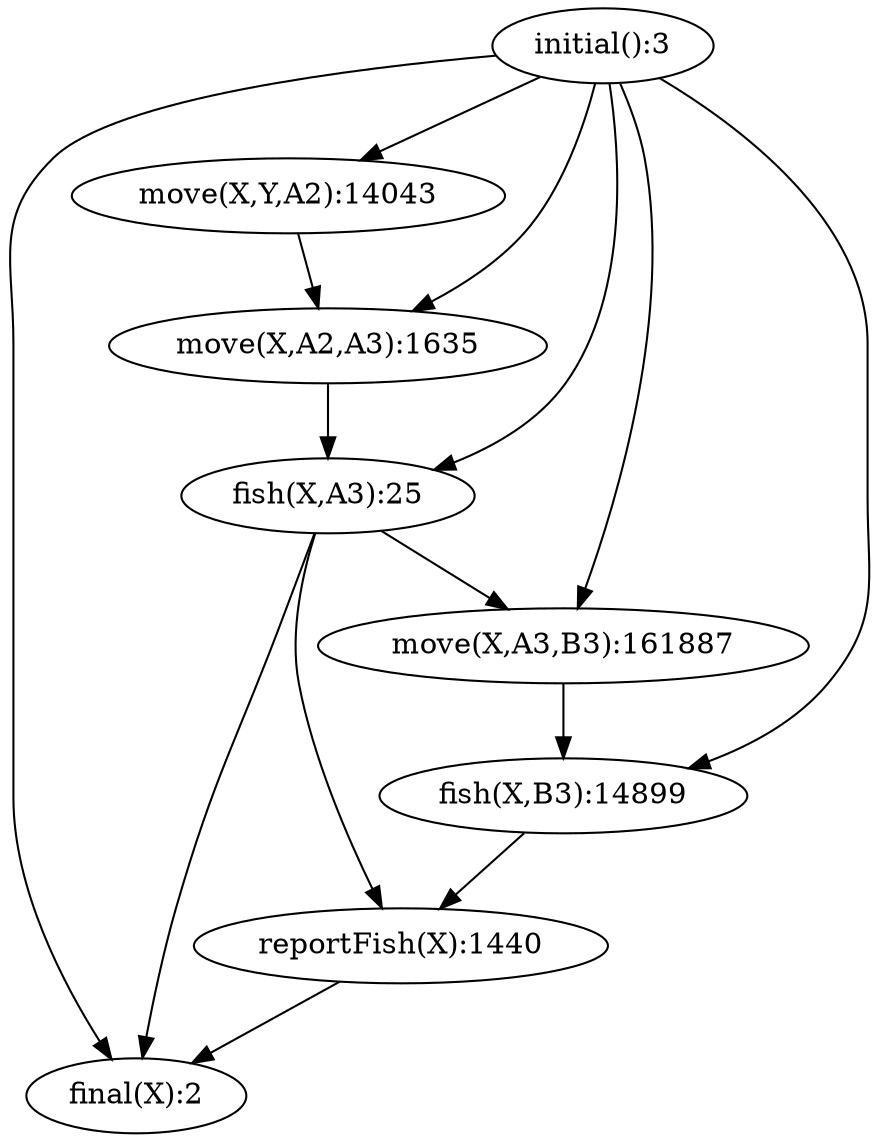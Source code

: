 digraph G { 
  "initial():3" -> "final(X):2";
  "initial():3" -> "fish(X,A3):25";
  "initial():3" -> "move(X,A2,A3):1635";
  "initial():3" -> "move(X,Y,A2):14043";
  "initial():3" -> "fish(X,B3):14899";
  "initial():3" -> "move(X,A3,B3):161887";
  "fish(X,A3):25" -> "final(X):2";
  "fish(X,A3):25" -> "reportFish(X):1440";
  "fish(X,A3):25" -> "move(X,A3,B3):161887";
  "reportFish(X):1440" -> "final(X):2";
  "move(X,A2,A3):1635" -> "fish(X,A3):25";
  "move(X,Y,A2):14043" -> "move(X,A2,A3):1635";
  "fish(X,B3):14899" -> "reportFish(X):1440";
  "move(X,A3,B3):161887" -> "fish(X,B3):14899";
}